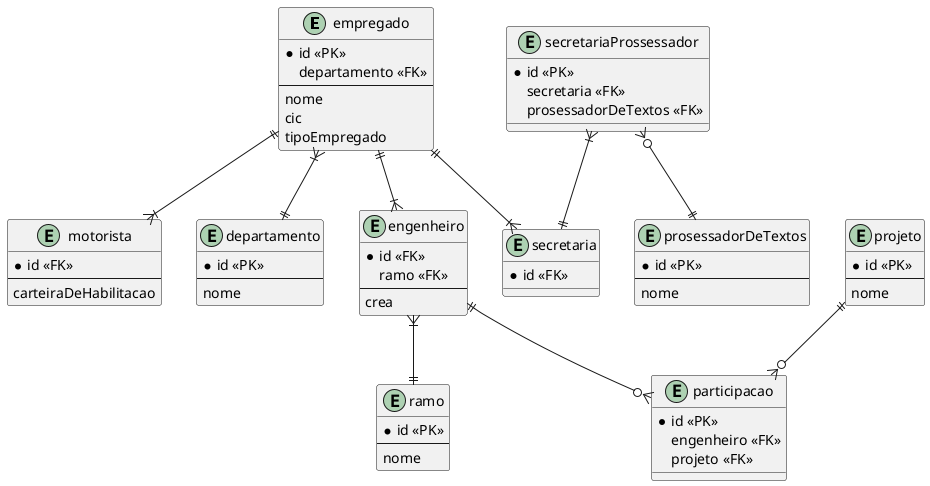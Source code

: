 @startuml helpimi homi helmp miOP HOMIIMIMII HOMMERJIR!!!!11!!1

entity empregado{
    *id <<PK>>
    departamento <<FK>>
    --
    nome
    cic
    tipoEmpregado
}

entity motorista{
    *id <<FK>>
    --
    carteiraDeHabilitacao
}

entity departamento{
    *id <<PK>>
    --
    nome
}

entity secretaria{
    *id <<FK>>

}

entity prosessadorDeTextos{
    *id <<PK>>
    --
    nome 
}

entity secretariaProssessador{
    *id <<PK>>
    secretaria <<FK>>
    prosessadorDeTextos <<FK>>
}

entity engenheiro{
    *id <<FK>>
    ramo <<FK>>
    --
    crea 
}

entity ramo{
    *id <<PK>>
    --
    nome
}

entity projeto{
    *id <<PK>>
    --
    nome
}

entity participacao{
    *id <<PK>>
    engenheiro <<FK>>
    projeto <<FK>>
}

empregado }|--|| departamento
empregado ||--|{ motorista
empregado ||--|{ secretaria
empregado ||--|{ engenheiro

secretariaProssessador }|--|| secretaria
secretariaProssessador }o--|| prosessadorDeTextos

engenheiro }|--|| ramo
engenheiro ||--o{ participacao
projeto ||--o{ participacao
@enduml